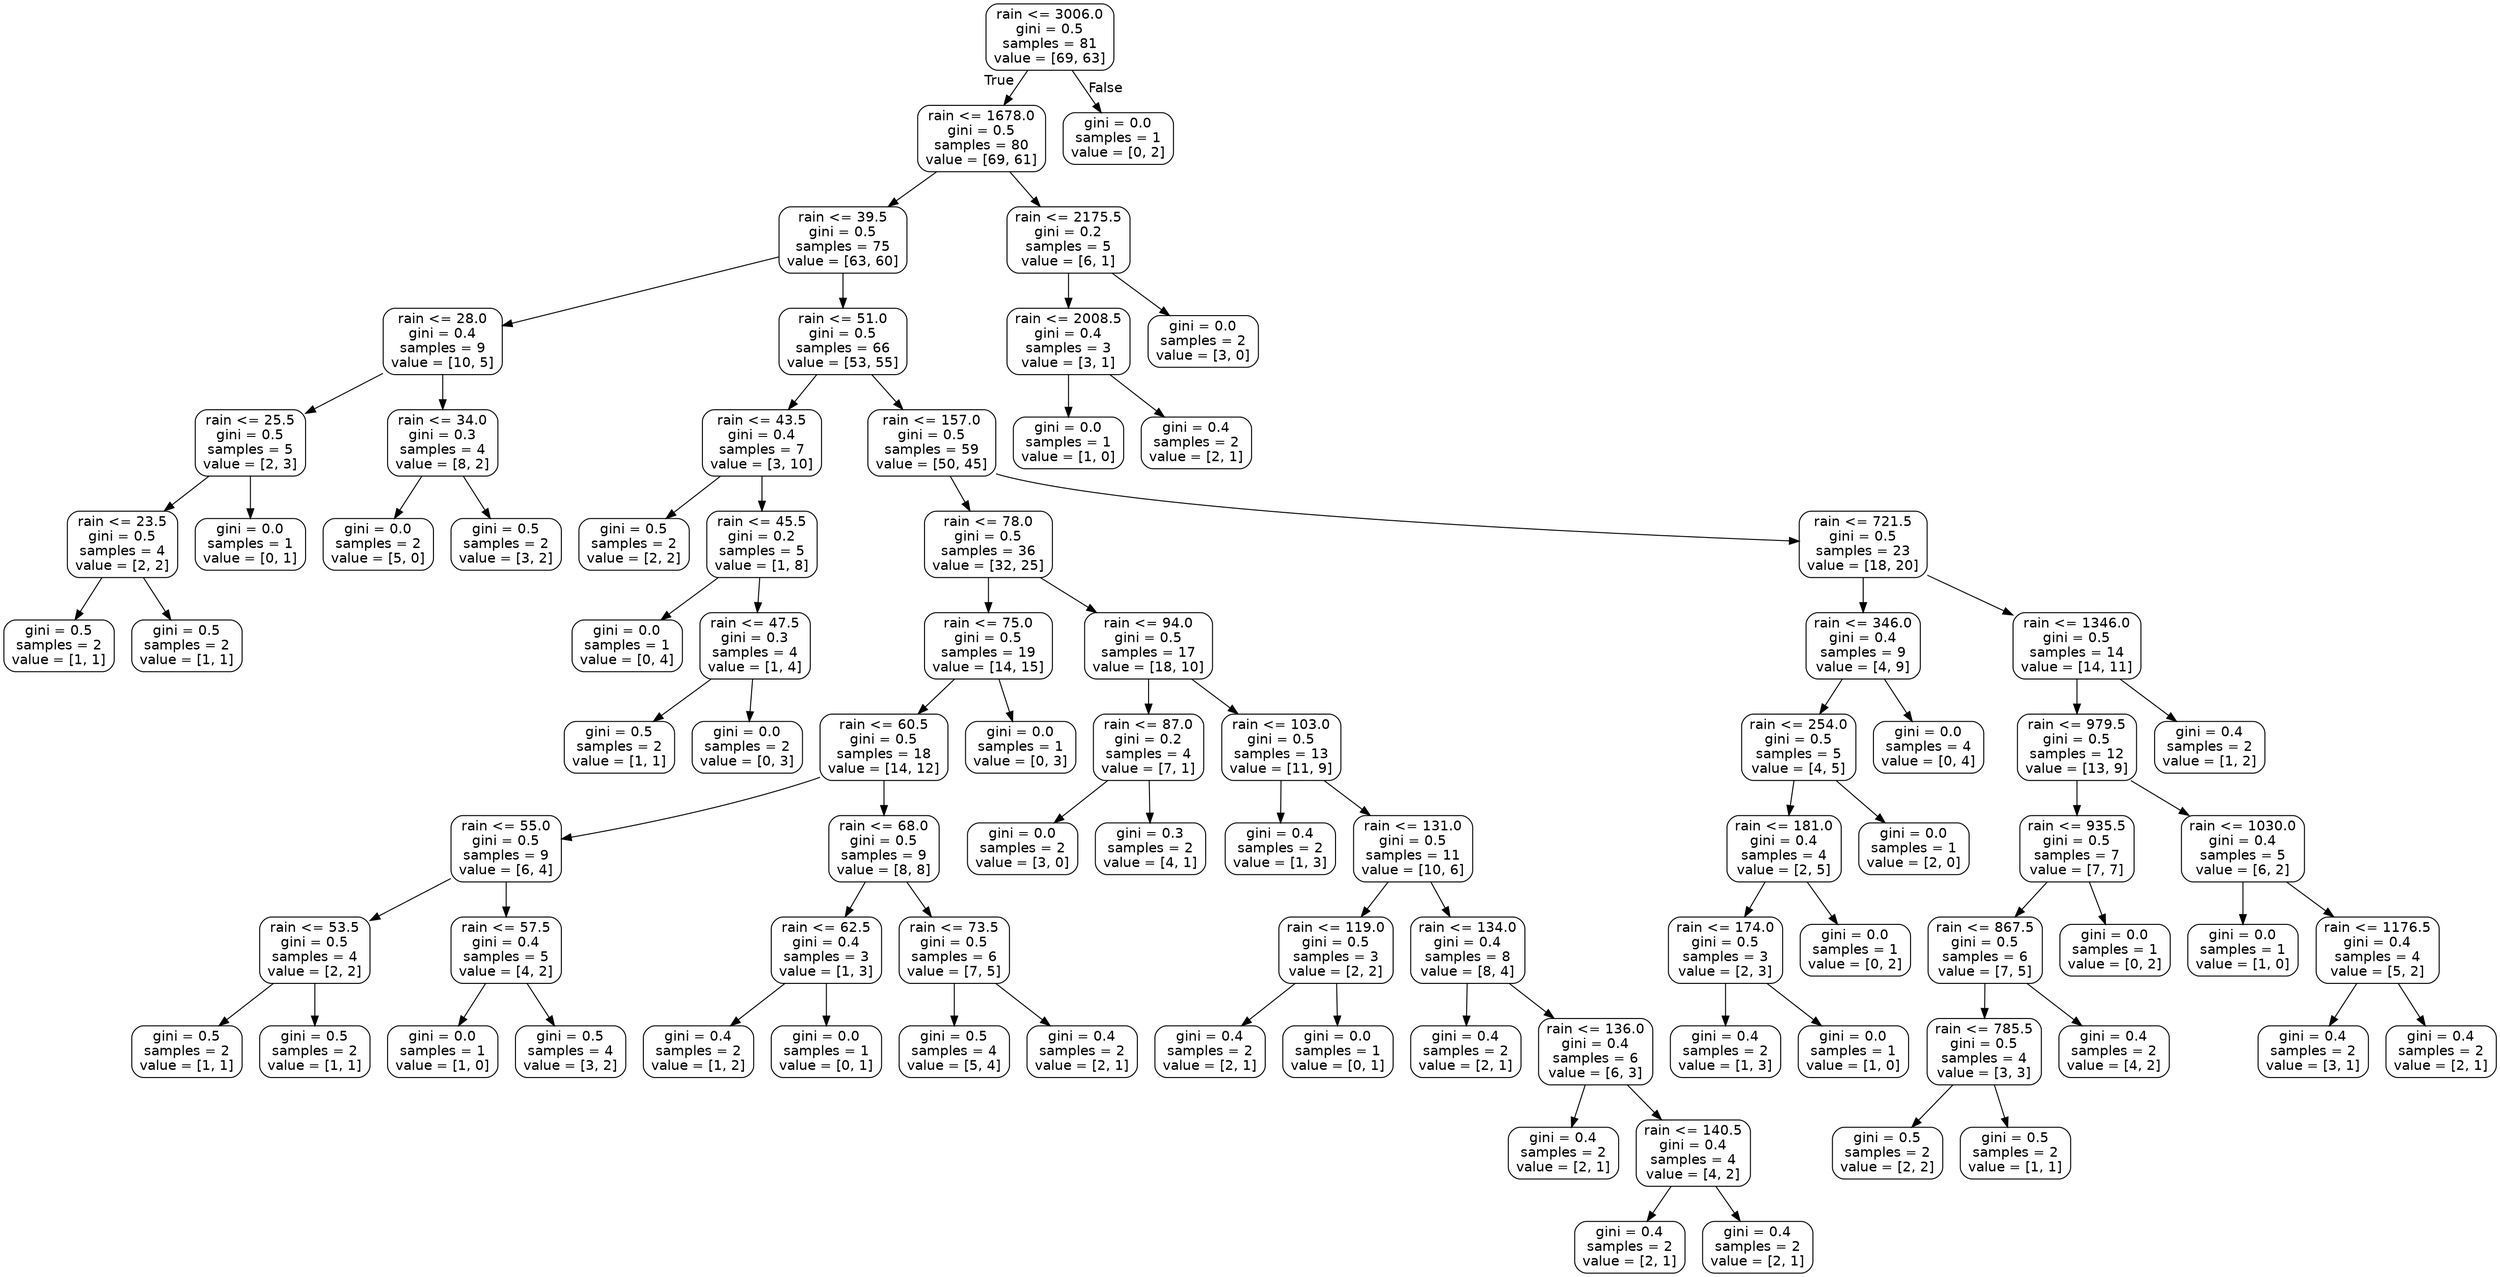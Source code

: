 digraph Tree {
node [shape=box, style="rounded", color="black", fontname=helvetica] ;
edge [fontname=helvetica] ;
0 [label="rain <= 3006.0\ngini = 0.5\nsamples = 81\nvalue = [69, 63]"] ;
1 [label="rain <= 1678.0\ngini = 0.5\nsamples = 80\nvalue = [69, 61]"] ;
0 -> 1 [labeldistance=2.5, labelangle=45, headlabel="True"] ;
2 [label="rain <= 39.5\ngini = 0.5\nsamples = 75\nvalue = [63, 60]"] ;
1 -> 2 ;
3 [label="rain <= 28.0\ngini = 0.4\nsamples = 9\nvalue = [10, 5]"] ;
2 -> 3 ;
4 [label="rain <= 25.5\ngini = 0.5\nsamples = 5\nvalue = [2, 3]"] ;
3 -> 4 ;
5 [label="rain <= 23.5\ngini = 0.5\nsamples = 4\nvalue = [2, 2]"] ;
4 -> 5 ;
6 [label="gini = 0.5\nsamples = 2\nvalue = [1, 1]"] ;
5 -> 6 ;
7 [label="gini = 0.5\nsamples = 2\nvalue = [1, 1]"] ;
5 -> 7 ;
8 [label="gini = 0.0\nsamples = 1\nvalue = [0, 1]"] ;
4 -> 8 ;
9 [label="rain <= 34.0\ngini = 0.3\nsamples = 4\nvalue = [8, 2]"] ;
3 -> 9 ;
10 [label="gini = 0.0\nsamples = 2\nvalue = [5, 0]"] ;
9 -> 10 ;
11 [label="gini = 0.5\nsamples = 2\nvalue = [3, 2]"] ;
9 -> 11 ;
12 [label="rain <= 51.0\ngini = 0.5\nsamples = 66\nvalue = [53, 55]"] ;
2 -> 12 ;
13 [label="rain <= 43.5\ngini = 0.4\nsamples = 7\nvalue = [3, 10]"] ;
12 -> 13 ;
14 [label="gini = 0.5\nsamples = 2\nvalue = [2, 2]"] ;
13 -> 14 ;
15 [label="rain <= 45.5\ngini = 0.2\nsamples = 5\nvalue = [1, 8]"] ;
13 -> 15 ;
16 [label="gini = 0.0\nsamples = 1\nvalue = [0, 4]"] ;
15 -> 16 ;
17 [label="rain <= 47.5\ngini = 0.3\nsamples = 4\nvalue = [1, 4]"] ;
15 -> 17 ;
18 [label="gini = 0.5\nsamples = 2\nvalue = [1, 1]"] ;
17 -> 18 ;
19 [label="gini = 0.0\nsamples = 2\nvalue = [0, 3]"] ;
17 -> 19 ;
20 [label="rain <= 157.0\ngini = 0.5\nsamples = 59\nvalue = [50, 45]"] ;
12 -> 20 ;
21 [label="rain <= 78.0\ngini = 0.5\nsamples = 36\nvalue = [32, 25]"] ;
20 -> 21 ;
22 [label="rain <= 75.0\ngini = 0.5\nsamples = 19\nvalue = [14, 15]"] ;
21 -> 22 ;
23 [label="rain <= 60.5\ngini = 0.5\nsamples = 18\nvalue = [14, 12]"] ;
22 -> 23 ;
24 [label="rain <= 55.0\ngini = 0.5\nsamples = 9\nvalue = [6, 4]"] ;
23 -> 24 ;
25 [label="rain <= 53.5\ngini = 0.5\nsamples = 4\nvalue = [2, 2]"] ;
24 -> 25 ;
26 [label="gini = 0.5\nsamples = 2\nvalue = [1, 1]"] ;
25 -> 26 ;
27 [label="gini = 0.5\nsamples = 2\nvalue = [1, 1]"] ;
25 -> 27 ;
28 [label="rain <= 57.5\ngini = 0.4\nsamples = 5\nvalue = [4, 2]"] ;
24 -> 28 ;
29 [label="gini = 0.0\nsamples = 1\nvalue = [1, 0]"] ;
28 -> 29 ;
30 [label="gini = 0.5\nsamples = 4\nvalue = [3, 2]"] ;
28 -> 30 ;
31 [label="rain <= 68.0\ngini = 0.5\nsamples = 9\nvalue = [8, 8]"] ;
23 -> 31 ;
32 [label="rain <= 62.5\ngini = 0.4\nsamples = 3\nvalue = [1, 3]"] ;
31 -> 32 ;
33 [label="gini = 0.4\nsamples = 2\nvalue = [1, 2]"] ;
32 -> 33 ;
34 [label="gini = 0.0\nsamples = 1\nvalue = [0, 1]"] ;
32 -> 34 ;
35 [label="rain <= 73.5\ngini = 0.5\nsamples = 6\nvalue = [7, 5]"] ;
31 -> 35 ;
36 [label="gini = 0.5\nsamples = 4\nvalue = [5, 4]"] ;
35 -> 36 ;
37 [label="gini = 0.4\nsamples = 2\nvalue = [2, 1]"] ;
35 -> 37 ;
38 [label="gini = 0.0\nsamples = 1\nvalue = [0, 3]"] ;
22 -> 38 ;
39 [label="rain <= 94.0\ngini = 0.5\nsamples = 17\nvalue = [18, 10]"] ;
21 -> 39 ;
40 [label="rain <= 87.0\ngini = 0.2\nsamples = 4\nvalue = [7, 1]"] ;
39 -> 40 ;
41 [label="gini = 0.0\nsamples = 2\nvalue = [3, 0]"] ;
40 -> 41 ;
42 [label="gini = 0.3\nsamples = 2\nvalue = [4, 1]"] ;
40 -> 42 ;
43 [label="rain <= 103.0\ngini = 0.5\nsamples = 13\nvalue = [11, 9]"] ;
39 -> 43 ;
44 [label="gini = 0.4\nsamples = 2\nvalue = [1, 3]"] ;
43 -> 44 ;
45 [label="rain <= 131.0\ngini = 0.5\nsamples = 11\nvalue = [10, 6]"] ;
43 -> 45 ;
46 [label="rain <= 119.0\ngini = 0.5\nsamples = 3\nvalue = [2, 2]"] ;
45 -> 46 ;
47 [label="gini = 0.4\nsamples = 2\nvalue = [2, 1]"] ;
46 -> 47 ;
48 [label="gini = 0.0\nsamples = 1\nvalue = [0, 1]"] ;
46 -> 48 ;
49 [label="rain <= 134.0\ngini = 0.4\nsamples = 8\nvalue = [8, 4]"] ;
45 -> 49 ;
50 [label="gini = 0.4\nsamples = 2\nvalue = [2, 1]"] ;
49 -> 50 ;
51 [label="rain <= 136.0\ngini = 0.4\nsamples = 6\nvalue = [6, 3]"] ;
49 -> 51 ;
52 [label="gini = 0.4\nsamples = 2\nvalue = [2, 1]"] ;
51 -> 52 ;
53 [label="rain <= 140.5\ngini = 0.4\nsamples = 4\nvalue = [4, 2]"] ;
51 -> 53 ;
54 [label="gini = 0.4\nsamples = 2\nvalue = [2, 1]"] ;
53 -> 54 ;
55 [label="gini = 0.4\nsamples = 2\nvalue = [2, 1]"] ;
53 -> 55 ;
56 [label="rain <= 721.5\ngini = 0.5\nsamples = 23\nvalue = [18, 20]"] ;
20 -> 56 ;
57 [label="rain <= 346.0\ngini = 0.4\nsamples = 9\nvalue = [4, 9]"] ;
56 -> 57 ;
58 [label="rain <= 254.0\ngini = 0.5\nsamples = 5\nvalue = [4, 5]"] ;
57 -> 58 ;
59 [label="rain <= 181.0\ngini = 0.4\nsamples = 4\nvalue = [2, 5]"] ;
58 -> 59 ;
60 [label="rain <= 174.0\ngini = 0.5\nsamples = 3\nvalue = [2, 3]"] ;
59 -> 60 ;
61 [label="gini = 0.4\nsamples = 2\nvalue = [1, 3]"] ;
60 -> 61 ;
62 [label="gini = 0.0\nsamples = 1\nvalue = [1, 0]"] ;
60 -> 62 ;
63 [label="gini = 0.0\nsamples = 1\nvalue = [0, 2]"] ;
59 -> 63 ;
64 [label="gini = 0.0\nsamples = 1\nvalue = [2, 0]"] ;
58 -> 64 ;
65 [label="gini = 0.0\nsamples = 4\nvalue = [0, 4]"] ;
57 -> 65 ;
66 [label="rain <= 1346.0\ngini = 0.5\nsamples = 14\nvalue = [14, 11]"] ;
56 -> 66 ;
67 [label="rain <= 979.5\ngini = 0.5\nsamples = 12\nvalue = [13, 9]"] ;
66 -> 67 ;
68 [label="rain <= 935.5\ngini = 0.5\nsamples = 7\nvalue = [7, 7]"] ;
67 -> 68 ;
69 [label="rain <= 867.5\ngini = 0.5\nsamples = 6\nvalue = [7, 5]"] ;
68 -> 69 ;
70 [label="rain <= 785.5\ngini = 0.5\nsamples = 4\nvalue = [3, 3]"] ;
69 -> 70 ;
71 [label="gini = 0.5\nsamples = 2\nvalue = [2, 2]"] ;
70 -> 71 ;
72 [label="gini = 0.5\nsamples = 2\nvalue = [1, 1]"] ;
70 -> 72 ;
73 [label="gini = 0.4\nsamples = 2\nvalue = [4, 2]"] ;
69 -> 73 ;
74 [label="gini = 0.0\nsamples = 1\nvalue = [0, 2]"] ;
68 -> 74 ;
75 [label="rain <= 1030.0\ngini = 0.4\nsamples = 5\nvalue = [6, 2]"] ;
67 -> 75 ;
76 [label="gini = 0.0\nsamples = 1\nvalue = [1, 0]"] ;
75 -> 76 ;
77 [label="rain <= 1176.5\ngini = 0.4\nsamples = 4\nvalue = [5, 2]"] ;
75 -> 77 ;
78 [label="gini = 0.4\nsamples = 2\nvalue = [3, 1]"] ;
77 -> 78 ;
79 [label="gini = 0.4\nsamples = 2\nvalue = [2, 1]"] ;
77 -> 79 ;
80 [label="gini = 0.4\nsamples = 2\nvalue = [1, 2]"] ;
66 -> 80 ;
81 [label="rain <= 2175.5\ngini = 0.2\nsamples = 5\nvalue = [6, 1]"] ;
1 -> 81 ;
82 [label="rain <= 2008.5\ngini = 0.4\nsamples = 3\nvalue = [3, 1]"] ;
81 -> 82 ;
83 [label="gini = 0.0\nsamples = 1\nvalue = [1, 0]"] ;
82 -> 83 ;
84 [label="gini = 0.4\nsamples = 2\nvalue = [2, 1]"] ;
82 -> 84 ;
85 [label="gini = 0.0\nsamples = 2\nvalue = [3, 0]"] ;
81 -> 85 ;
86 [label="gini = 0.0\nsamples = 1\nvalue = [0, 2]"] ;
0 -> 86 [labeldistance=2.5, labelangle=-45, headlabel="False"] ;
}